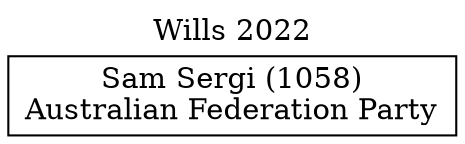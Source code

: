 // House preference flow
digraph "Sam Sergi (1058)_Wills_2022" {
	graph [label="Wills 2022" labelloc=t mclimit=10]
	node [shape=box]
	"Sam Sergi (1058)" [label="Sam Sergi (1058)
Australian Federation Party"]
}
